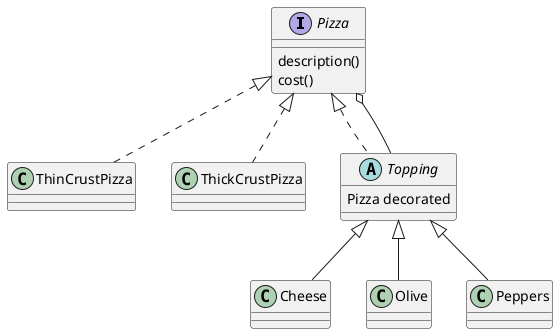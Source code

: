 @startuml adapter_pattern

interface Pizza
Pizza : description()
Pizza : cost()

Pizza <|.. ThinCrustPizza
Pizza <|.. ThickCrustPizza

abstract Topping
Pizza <|.. Topping
Pizza o-- Topping
Topping : Pizza decorated

Topping <|-- Cheese
Topping <|-- Olive
Topping <|-- Peppers

@enduml